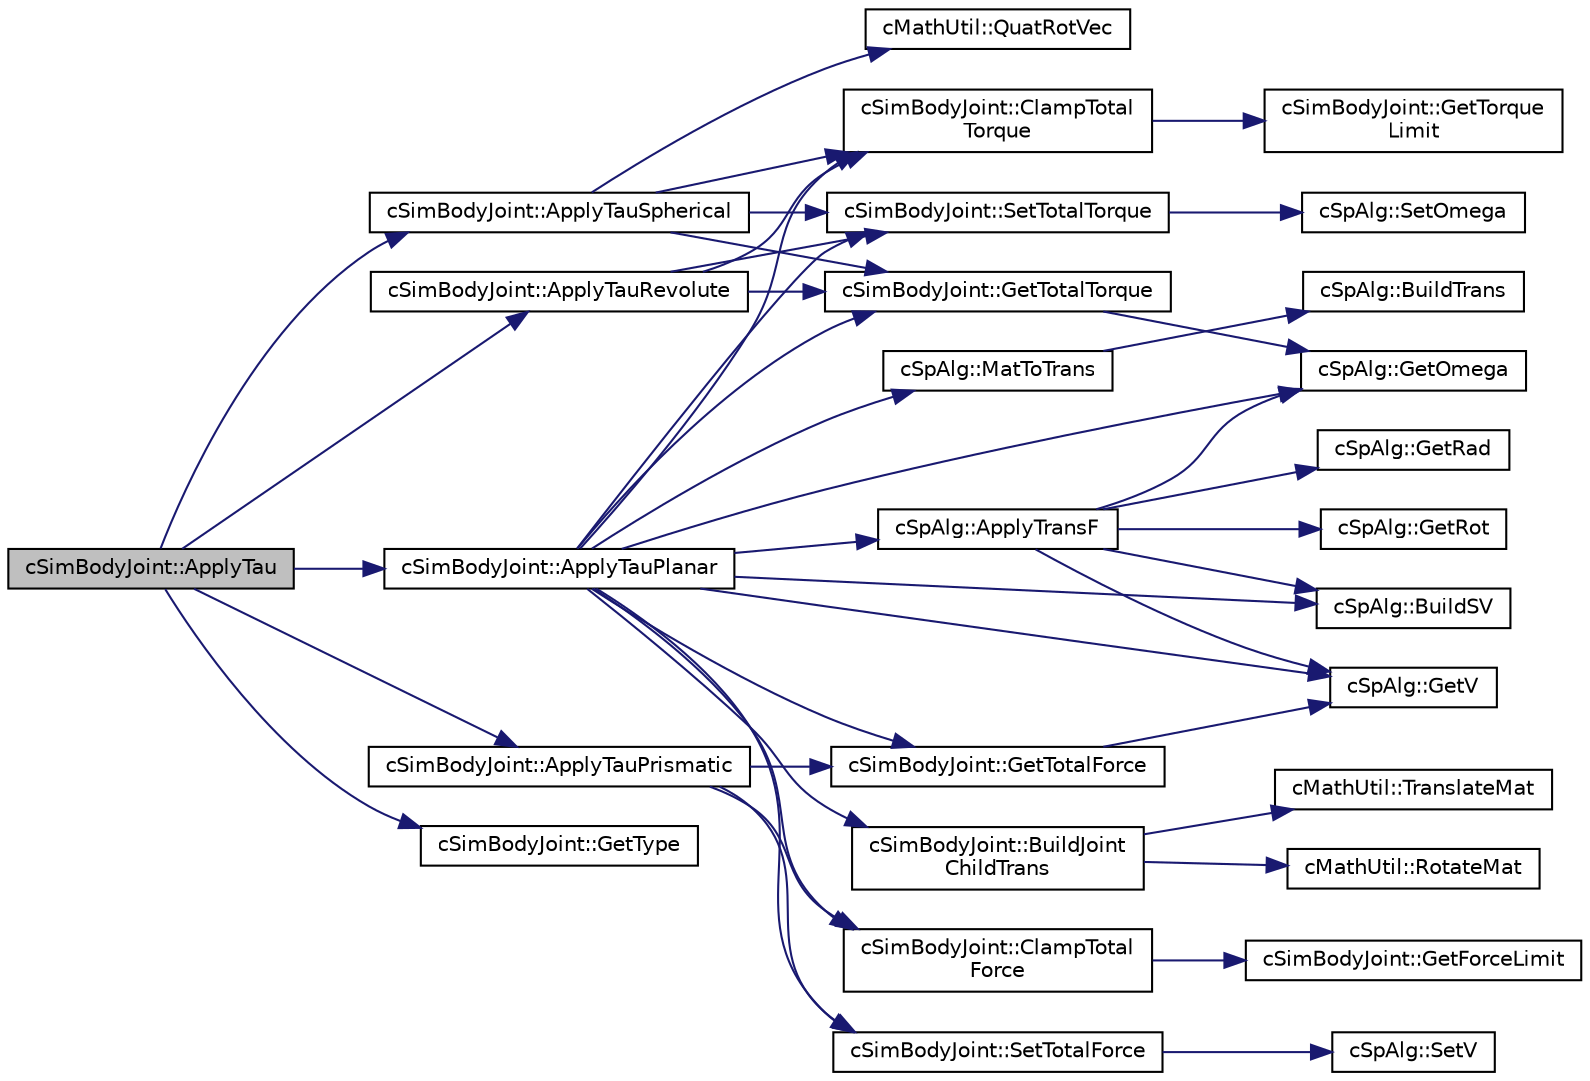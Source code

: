 digraph "cSimBodyJoint::ApplyTau"
{
 // LATEX_PDF_SIZE
  edge [fontname="Helvetica",fontsize="10",labelfontname="Helvetica",labelfontsize="10"];
  node [fontname="Helvetica",fontsize="10",shape=record];
  rankdir="LR";
  Node1 [label="cSimBodyJoint::ApplyTau",height=0.2,width=0.4,color="black", fillcolor="grey75", style="filled", fontcolor="black",tooltip=" "];
  Node1 -> Node2 [color="midnightblue",fontsize="10",style="solid",fontname="Helvetica"];
  Node2 [label="cSimBodyJoint::ApplyTauPlanar",height=0.2,width=0.4,color="black", fillcolor="white", style="filled",URL="$classc_sim_body_joint.html#a9382ee38526111440a9e6dc968d9640d",tooltip=" "];
  Node2 -> Node3 [color="midnightblue",fontsize="10",style="solid",fontname="Helvetica"];
  Node3 [label="cSpAlg::ApplyTransF",height=0.2,width=0.4,color="black", fillcolor="white", style="filled",URL="$classc_sp_alg.html#a2eac0e29676ab3d3304eb88054c8ebe3",tooltip=" "];
  Node3 -> Node4 [color="midnightblue",fontsize="10",style="solid",fontname="Helvetica"];
  Node4 [label="cSpAlg::BuildSV",height=0.2,width=0.4,color="black", fillcolor="white", style="filled",URL="$classc_sp_alg.html#a5d8935f5eb6a88eb591a19ec414c1953",tooltip=" "];
  Node3 -> Node5 [color="midnightblue",fontsize="10",style="solid",fontname="Helvetica"];
  Node5 [label="cSpAlg::GetOmega",height=0.2,width=0.4,color="black", fillcolor="white", style="filled",URL="$classc_sp_alg.html#a1f6d2eed1bc8bee53540c8c027cea7f9",tooltip=" "];
  Node3 -> Node6 [color="midnightblue",fontsize="10",style="solid",fontname="Helvetica"];
  Node6 [label="cSpAlg::GetRad",height=0.2,width=0.4,color="black", fillcolor="white", style="filled",URL="$classc_sp_alg.html#af10329ae21e62779de182b68aec7b437",tooltip=" "];
  Node3 -> Node7 [color="midnightblue",fontsize="10",style="solid",fontname="Helvetica"];
  Node7 [label="cSpAlg::GetRot",height=0.2,width=0.4,color="black", fillcolor="white", style="filled",URL="$classc_sp_alg.html#a3c3fa40ec253c0bdf9cc2278da8656f6",tooltip=" "];
  Node3 -> Node8 [color="midnightblue",fontsize="10",style="solid",fontname="Helvetica"];
  Node8 [label="cSpAlg::GetV",height=0.2,width=0.4,color="black", fillcolor="white", style="filled",URL="$classc_sp_alg.html#a3c44fc96b8e8b13f6a208f05bc3db8d4",tooltip=" "];
  Node2 -> Node9 [color="midnightblue",fontsize="10",style="solid",fontname="Helvetica"];
  Node9 [label="cSimBodyJoint::BuildJoint\lChildTrans",height=0.2,width=0.4,color="black", fillcolor="white", style="filled",URL="$classc_sim_body_joint.html#a6f59339830fb1d763a78736818c23ac3",tooltip=" "];
  Node9 -> Node10 [color="midnightblue",fontsize="10",style="solid",fontname="Helvetica"];
  Node10 [label="cMathUtil::RotateMat",height=0.2,width=0.4,color="black", fillcolor="white", style="filled",URL="$classc_math_util.html#a551bc548582ac0db39df5a58feca1f0a",tooltip=" "];
  Node9 -> Node11 [color="midnightblue",fontsize="10",style="solid",fontname="Helvetica"];
  Node11 [label="cMathUtil::TranslateMat",height=0.2,width=0.4,color="black", fillcolor="white", style="filled",URL="$classc_math_util.html#a5550ed48f8beaccbf6827db839ccf542",tooltip=" "];
  Node2 -> Node4 [color="midnightblue",fontsize="10",style="solid",fontname="Helvetica"];
  Node2 -> Node12 [color="midnightblue",fontsize="10",style="solid",fontname="Helvetica"];
  Node12 [label="cSimBodyJoint::ClampTotal\lForce",height=0.2,width=0.4,color="black", fillcolor="white", style="filled",URL="$classc_sim_body_joint.html#ab2dec46bc6c9b4559f69c90e8c880617",tooltip=" "];
  Node12 -> Node13 [color="midnightblue",fontsize="10",style="solid",fontname="Helvetica"];
  Node13 [label="cSimBodyJoint::GetForceLimit",height=0.2,width=0.4,color="black", fillcolor="white", style="filled",URL="$classc_sim_body_joint.html#a227f7bdf160de45bad77ed60dd5e6222",tooltip=" "];
  Node2 -> Node14 [color="midnightblue",fontsize="10",style="solid",fontname="Helvetica"];
  Node14 [label="cSimBodyJoint::ClampTotal\lTorque",height=0.2,width=0.4,color="black", fillcolor="white", style="filled",URL="$classc_sim_body_joint.html#a2ae10c3da663cd4fa1a93b4ef7043f3d",tooltip=" "];
  Node14 -> Node15 [color="midnightblue",fontsize="10",style="solid",fontname="Helvetica"];
  Node15 [label="cSimBodyJoint::GetTorque\lLimit",height=0.2,width=0.4,color="black", fillcolor="white", style="filled",URL="$classc_sim_body_joint.html#a30b08ab53dc7b5f8118cdedd35750697",tooltip=" "];
  Node2 -> Node5 [color="midnightblue",fontsize="10",style="solid",fontname="Helvetica"];
  Node2 -> Node16 [color="midnightblue",fontsize="10",style="solid",fontname="Helvetica"];
  Node16 [label="cSimBodyJoint::GetTotalForce",height=0.2,width=0.4,color="black", fillcolor="white", style="filled",URL="$classc_sim_body_joint.html#a96b51179711b7febb3847408a9a01451",tooltip=" "];
  Node16 -> Node8 [color="midnightblue",fontsize="10",style="solid",fontname="Helvetica"];
  Node2 -> Node17 [color="midnightblue",fontsize="10",style="solid",fontname="Helvetica"];
  Node17 [label="cSimBodyJoint::GetTotalTorque",height=0.2,width=0.4,color="black", fillcolor="white", style="filled",URL="$classc_sim_body_joint.html#a0e4d13cc0efb10ad518d1b27f655bd68",tooltip=" "];
  Node17 -> Node5 [color="midnightblue",fontsize="10",style="solid",fontname="Helvetica"];
  Node2 -> Node8 [color="midnightblue",fontsize="10",style="solid",fontname="Helvetica"];
  Node2 -> Node18 [color="midnightblue",fontsize="10",style="solid",fontname="Helvetica"];
  Node18 [label="cSpAlg::MatToTrans",height=0.2,width=0.4,color="black", fillcolor="white", style="filled",URL="$classc_sp_alg.html#a32389e7ba628f0a3ca2d22bfc2c114c2",tooltip=" "];
  Node18 -> Node19 [color="midnightblue",fontsize="10",style="solid",fontname="Helvetica"];
  Node19 [label="cSpAlg::BuildTrans",height=0.2,width=0.4,color="black", fillcolor="white", style="filled",URL="$classc_sp_alg.html#a657259da411a21199b25d83a3a8c55c2",tooltip=" "];
  Node2 -> Node20 [color="midnightblue",fontsize="10",style="solid",fontname="Helvetica"];
  Node20 [label="cSimBodyJoint::SetTotalForce",height=0.2,width=0.4,color="black", fillcolor="white", style="filled",URL="$classc_sim_body_joint.html#a1ba6d4b6440fd4c4382420026589903a",tooltip=" "];
  Node20 -> Node21 [color="midnightblue",fontsize="10",style="solid",fontname="Helvetica"];
  Node21 [label="cSpAlg::SetV",height=0.2,width=0.4,color="black", fillcolor="white", style="filled",URL="$classc_sp_alg.html#a2aec2530f56f4309e2979796f25d9ec2",tooltip=" "];
  Node2 -> Node22 [color="midnightblue",fontsize="10",style="solid",fontname="Helvetica"];
  Node22 [label="cSimBodyJoint::SetTotalTorque",height=0.2,width=0.4,color="black", fillcolor="white", style="filled",URL="$classc_sim_body_joint.html#a0329197d459d731c761eac0eee651e3a",tooltip=" "];
  Node22 -> Node23 [color="midnightblue",fontsize="10",style="solid",fontname="Helvetica"];
  Node23 [label="cSpAlg::SetOmega",height=0.2,width=0.4,color="black", fillcolor="white", style="filled",URL="$classc_sp_alg.html#afd9eedbb993c799acd13592dd4094135",tooltip=" "];
  Node1 -> Node24 [color="midnightblue",fontsize="10",style="solid",fontname="Helvetica"];
  Node24 [label="cSimBodyJoint::ApplyTauPrismatic",height=0.2,width=0.4,color="black", fillcolor="white", style="filled",URL="$classc_sim_body_joint.html#a8a74c787a7c4eb0e9c94e5a75ee63d09",tooltip=" "];
  Node24 -> Node12 [color="midnightblue",fontsize="10",style="solid",fontname="Helvetica"];
  Node24 -> Node16 [color="midnightblue",fontsize="10",style="solid",fontname="Helvetica"];
  Node24 -> Node20 [color="midnightblue",fontsize="10",style="solid",fontname="Helvetica"];
  Node1 -> Node25 [color="midnightblue",fontsize="10",style="solid",fontname="Helvetica"];
  Node25 [label="cSimBodyJoint::ApplyTauRevolute",height=0.2,width=0.4,color="black", fillcolor="white", style="filled",URL="$classc_sim_body_joint.html#aaf883de0263792e8a7a317144cf3dab4",tooltip=" "];
  Node25 -> Node14 [color="midnightblue",fontsize="10",style="solid",fontname="Helvetica"];
  Node25 -> Node17 [color="midnightblue",fontsize="10",style="solid",fontname="Helvetica"];
  Node25 -> Node22 [color="midnightblue",fontsize="10",style="solid",fontname="Helvetica"];
  Node1 -> Node26 [color="midnightblue",fontsize="10",style="solid",fontname="Helvetica"];
  Node26 [label="cSimBodyJoint::ApplyTauSpherical",height=0.2,width=0.4,color="black", fillcolor="white", style="filled",URL="$classc_sim_body_joint.html#a5508d930b9d95c39248e1dc9c0995275",tooltip=" "];
  Node26 -> Node14 [color="midnightblue",fontsize="10",style="solid",fontname="Helvetica"];
  Node26 -> Node17 [color="midnightblue",fontsize="10",style="solid",fontname="Helvetica"];
  Node26 -> Node27 [color="midnightblue",fontsize="10",style="solid",fontname="Helvetica"];
  Node27 [label="cMathUtil::QuatRotVec",height=0.2,width=0.4,color="black", fillcolor="white", style="filled",URL="$classc_math_util.html#a3a0496ade762f12172414c797da44402",tooltip=" "];
  Node26 -> Node22 [color="midnightblue",fontsize="10",style="solid",fontname="Helvetica"];
  Node1 -> Node28 [color="midnightblue",fontsize="10",style="solid",fontname="Helvetica"];
  Node28 [label="cSimBodyJoint::GetType",height=0.2,width=0.4,color="black", fillcolor="white", style="filled",URL="$classc_sim_body_joint.html#a1bbcce2303bd3d8a592917c17d561b99",tooltip=" "];
}

